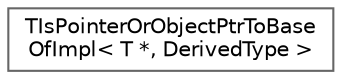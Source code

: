 digraph "Graphical Class Hierarchy"
{
 // INTERACTIVE_SVG=YES
 // LATEX_PDF_SIZE
  bgcolor="transparent";
  edge [fontname=Helvetica,fontsize=10,labelfontname=Helvetica,labelfontsize=10];
  node [fontname=Helvetica,fontsize=10,shape=box,height=0.2,width=0.4];
  rankdir="LR";
  Node0 [id="Node000000",label="TIsPointerOrObjectPtrToBase\lOfImpl\< T *, DerivedType \>",height=0.2,width=0.4,color="grey40", fillcolor="white", style="filled",URL="$df/d72/structTIsPointerOrObjectPtrToBaseOfImpl_3_01T_01_5_00_01DerivedType_01_4.html",tooltip=" "];
}
